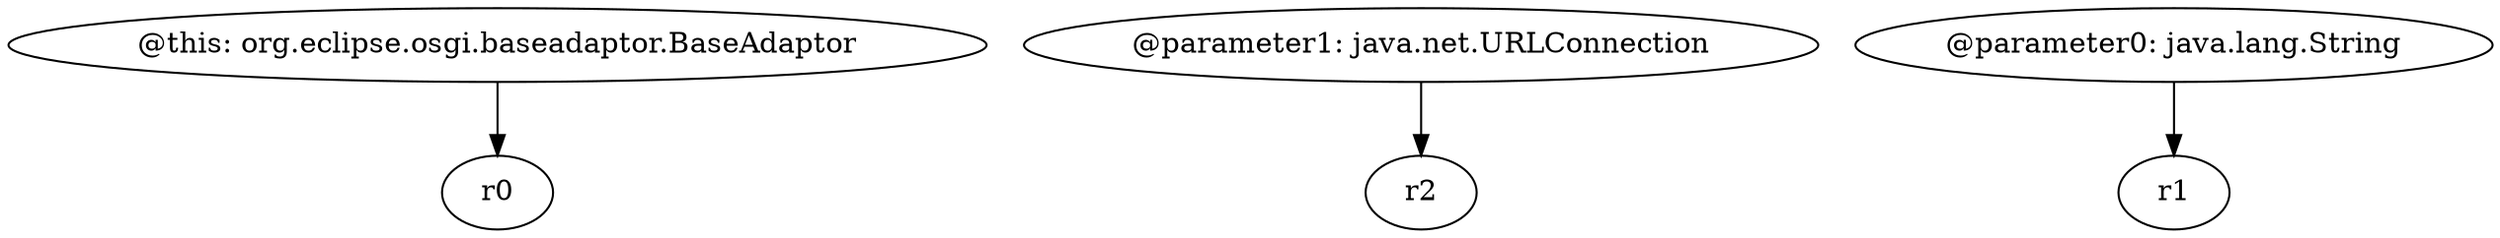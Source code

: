 digraph g {
0[label="@this: org.eclipse.osgi.baseadaptor.BaseAdaptor"]
1[label="r0"]
0->1[label=""]
2[label="@parameter1: java.net.URLConnection"]
3[label="r2"]
2->3[label=""]
4[label="@parameter0: java.lang.String"]
5[label="r1"]
4->5[label=""]
}